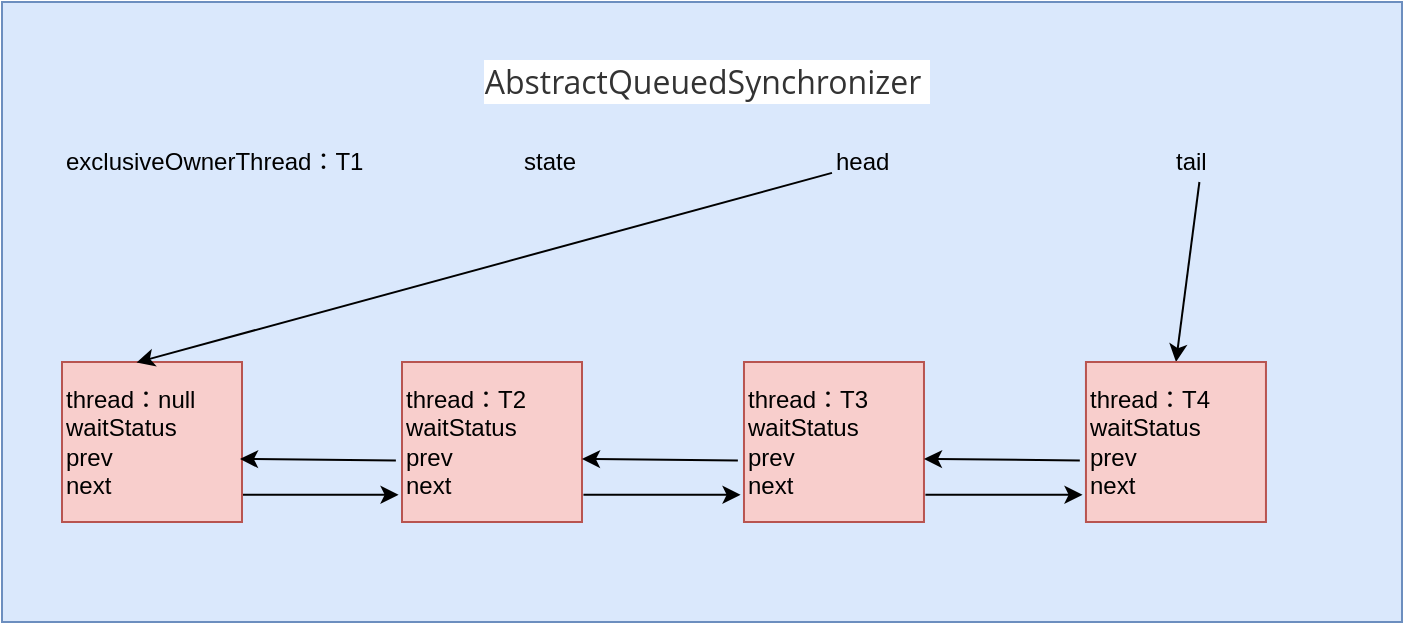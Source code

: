 <mxfile version="12.9.7" type="github">
  <diagram id="647g5MJXiwxMf9-ZR-My" name="Page-1">
    <mxGraphModel dx="1422" dy="762" grid="1" gridSize="10" guides="1" tooltips="1" connect="1" arrows="1" fold="1" page="1" pageScale="1" pageWidth="827" pageHeight="1169" math="0" shadow="0">
      <root>
        <mxCell id="0" />
        <mxCell id="1" parent="0" />
        <mxCell id="20If7Q99BepW5JlaA9VH-12" value="" style="rounded=0;whiteSpace=wrap;html=1;fillColor=#dae8fc;strokeColor=#6c8ebf;" parent="1" vertex="1">
          <mxGeometry x="70" y="20" width="700" height="310" as="geometry" />
        </mxCell>
        <mxCell id="20If7Q99BepW5JlaA9VH-13" value="&lt;span style=&quot;color: rgb(51 , 51 , 51) ; font-family: &amp;#34;open sans&amp;#34; , &amp;#34;clear sans&amp;#34; , &amp;#34;helvetica neue&amp;#34; , &amp;#34;helvetica&amp;#34; , &amp;#34;arial&amp;#34; , sans-serif ; font-size: 16px ; white-space: pre-wrap ; background-color: rgb(255 , 255 , 255)&quot;&gt;AbstractQueuedSynchronizer &lt;/span&gt;" style="text;html=1;align=center;verticalAlign=middle;resizable=0;points=[];autosize=1;" parent="1" vertex="1">
          <mxGeometry x="305" y="50" width="230" height="20" as="geometry" />
        </mxCell>
        <mxCell id="20If7Q99BepW5JlaA9VH-14" value="exclusiveOwnerThread：T1" style="text;html=1;align=left;verticalAlign=middle;resizable=0;points=[];autosize=1;" parent="1" vertex="1">
          <mxGeometry x="100" y="90" width="160" height="20" as="geometry" />
        </mxCell>
        <mxCell id="20If7Q99BepW5JlaA9VH-46" style="edgeStyle=none;rounded=0;orthogonalLoop=1;jettySize=auto;html=1;exitX=0.997;exitY=0.83;exitDx=0;exitDy=0;exitPerimeter=0;entryX=-0.019;entryY=0.83;entryDx=0;entryDy=0;entryPerimeter=0;" parent="1" source="20If7Q99BepW5JlaA9VH-22" target="20If7Q99BepW5JlaA9VH-35" edge="1">
          <mxGeometry relative="1" as="geometry" />
        </mxCell>
        <mxCell id="20If7Q99BepW5JlaA9VH-22" value="thread：null&lt;br&gt;waitStatus&lt;br&gt;prev&lt;br&gt;next" style="rounded=0;whiteSpace=wrap;html=1;fillColor=#f8cecc;strokeColor=#b85450;align=left;" parent="1" vertex="1">
          <mxGeometry x="100" y="200" width="90" height="80" as="geometry" />
        </mxCell>
        <mxCell id="20If7Q99BepW5JlaA9VH-24" value="state" style="text;html=1;align=left;verticalAlign=middle;resizable=0;points=[];autosize=1;" parent="1" vertex="1">
          <mxGeometry x="329" y="90" width="40" height="20" as="geometry" />
        </mxCell>
        <mxCell id="20If7Q99BepW5JlaA9VH-39" style="edgeStyle=none;rounded=0;orthogonalLoop=1;jettySize=auto;html=1;entryX=0.414;entryY=0.003;entryDx=0;entryDy=0;entryPerimeter=0;" parent="1" source="20If7Q99BepW5JlaA9VH-25" target="20If7Q99BepW5JlaA9VH-22" edge="1">
          <mxGeometry relative="1" as="geometry" />
        </mxCell>
        <mxCell id="20If7Q99BepW5JlaA9VH-25" value="head" style="text;html=1;align=left;verticalAlign=middle;resizable=0;points=[];autosize=1;" parent="1" vertex="1">
          <mxGeometry x="485" y="90" width="40" height="20" as="geometry" />
        </mxCell>
        <mxCell id="20If7Q99BepW5JlaA9VH-38" style="edgeStyle=none;rounded=0;orthogonalLoop=1;jettySize=auto;html=1;entryX=0.5;entryY=0;entryDx=0;entryDy=0;" parent="1" source="20If7Q99BepW5JlaA9VH-26" target="20If7Q99BepW5JlaA9VH-57" edge="1">
          <mxGeometry relative="1" as="geometry">
            <mxPoint x="655" y="360.0" as="targetPoint" />
          </mxGeometry>
        </mxCell>
        <mxCell id="20If7Q99BepW5JlaA9VH-26" value="tail" style="text;html=1;align=left;verticalAlign=middle;resizable=0;points=[];autosize=1;" parent="1" vertex="1">
          <mxGeometry x="655" y="90" width="30" height="20" as="geometry" />
        </mxCell>
        <mxCell id="20If7Q99BepW5JlaA9VH-47" style="edgeStyle=none;rounded=0;orthogonalLoop=1;jettySize=auto;html=1;exitX=-0.034;exitY=0.615;exitDx=0;exitDy=0;exitPerimeter=0;entryX=0.989;entryY=0.606;entryDx=0;entryDy=0;entryPerimeter=0;" parent="1" source="20If7Q99BepW5JlaA9VH-35" target="20If7Q99BepW5JlaA9VH-22" edge="1">
          <mxGeometry relative="1" as="geometry">
            <mxPoint x="200" y="252" as="targetPoint" />
          </mxGeometry>
        </mxCell>
        <mxCell id="20If7Q99BepW5JlaA9VH-35" value="thread：T2&lt;br&gt;waitStatus&lt;br&gt;prev&lt;br&gt;next" style="rounded=0;whiteSpace=wrap;html=1;fillColor=#f8cecc;strokeColor=#b85450;align=left;" parent="1" vertex="1">
          <mxGeometry x="270" y="200" width="90" height="80" as="geometry" />
        </mxCell>
        <mxCell id="20If7Q99BepW5JlaA9VH-52" style="edgeStyle=none;rounded=0;orthogonalLoop=1;jettySize=auto;html=1;exitX=0.997;exitY=0.83;exitDx=0;exitDy=0;exitPerimeter=0;entryX=-0.019;entryY=0.83;entryDx=0;entryDy=0;entryPerimeter=0;" parent="1" target="20If7Q99BepW5JlaA9VH-54" edge="1">
          <mxGeometry relative="1" as="geometry">
            <mxPoint x="360.72" y="266.4" as="sourcePoint" />
          </mxGeometry>
        </mxCell>
        <mxCell id="20If7Q99BepW5JlaA9VH-53" style="edgeStyle=none;rounded=0;orthogonalLoop=1;jettySize=auto;html=1;exitX=-0.034;exitY=0.615;exitDx=0;exitDy=0;exitPerimeter=0;entryX=0.989;entryY=0.606;entryDx=0;entryDy=0;entryPerimeter=0;" parent="1" source="20If7Q99BepW5JlaA9VH-54" edge="1">
          <mxGeometry relative="1" as="geometry">
            <mxPoint x="360" y="248.48" as="targetPoint" />
          </mxGeometry>
        </mxCell>
        <mxCell id="20If7Q99BepW5JlaA9VH-54" value="thread：T3&lt;br&gt;waitStatus&lt;br&gt;prev&lt;br&gt;next" style="rounded=0;whiteSpace=wrap;html=1;fillColor=#f8cecc;strokeColor=#b85450;align=left;" parent="1" vertex="1">
          <mxGeometry x="440.99" y="200" width="90" height="80" as="geometry" />
        </mxCell>
        <mxCell id="20If7Q99BepW5JlaA9VH-55" style="edgeStyle=none;rounded=0;orthogonalLoop=1;jettySize=auto;html=1;exitX=0.997;exitY=0.83;exitDx=0;exitDy=0;exitPerimeter=0;entryX=-0.019;entryY=0.83;entryDx=0;entryDy=0;entryPerimeter=0;" parent="1" target="20If7Q99BepW5JlaA9VH-57" edge="1">
          <mxGeometry relative="1" as="geometry">
            <mxPoint x="531.71" y="266.4" as="sourcePoint" />
          </mxGeometry>
        </mxCell>
        <mxCell id="20If7Q99BepW5JlaA9VH-56" style="edgeStyle=none;rounded=0;orthogonalLoop=1;jettySize=auto;html=1;exitX=-0.034;exitY=0.615;exitDx=0;exitDy=0;exitPerimeter=0;entryX=0.989;entryY=0.606;entryDx=0;entryDy=0;entryPerimeter=0;" parent="1" source="20If7Q99BepW5JlaA9VH-57" edge="1">
          <mxGeometry relative="1" as="geometry">
            <mxPoint x="530.99" y="248.48" as="targetPoint" />
          </mxGeometry>
        </mxCell>
        <mxCell id="20If7Q99BepW5JlaA9VH-57" value="thread：T4&lt;br&gt;waitStatus&lt;br&gt;prev&lt;br&gt;next" style="rounded=0;whiteSpace=wrap;html=1;fillColor=#f8cecc;strokeColor=#b85450;align=left;" parent="1" vertex="1">
          <mxGeometry x="611.98" y="200" width="90" height="80" as="geometry" />
        </mxCell>
      </root>
    </mxGraphModel>
  </diagram>
</mxfile>
